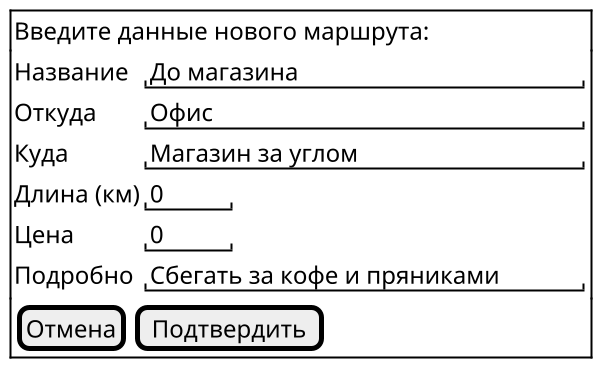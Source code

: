 @startsalt

scale 2

{+

{ 
    Введите данные нового маршрута: 
}
{
    Название   | "До магазина                "
    Откуда     | "Офис                       "
    Куда       | "Магазин за углом           "
    Длина (км) | "0    "
    Цена       | "0    "
    Подробно   | "Сбегать за кофе и пряниками"
}
{ [Отмена] | [Подтвердить] }

}

@endsalt


